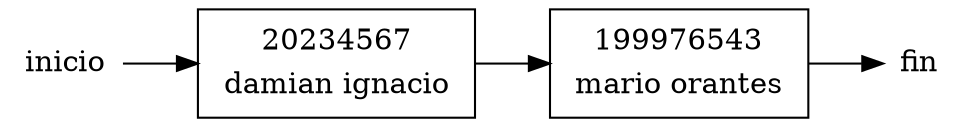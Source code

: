 digraph Cola {
rankdir=LR;
node [shape=record];
head [shape=none, label="inicio", style=bold, height=0, width=0];
tail [shape=none, label="fin", style=bold, height=0, width=0];a20234567 [label=<<TABLE border="0"><TR><TD ALIGN="CENTER">20234567</TD></TR><TR><TD ALIGN="CENTER">damian ignacio</TD></TR></TABLE>>];
a20234567 -> a199976543;
a199976543 [label=<<TABLE border="0"><TR><TD ALIGN="CENTER">199976543</TD></TR><TR><TD ALIGN="CENTER">mario orantes</TD></TR></TABLE>>];
head -> a20234567;
a199976543->tail;
}
